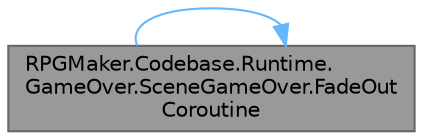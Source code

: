digraph "RPGMaker.Codebase.Runtime.GameOver.SceneGameOver.FadeOutCoroutine"
{
 // LATEX_PDF_SIZE
  bgcolor="transparent";
  edge [fontname=Helvetica,fontsize=10,labelfontname=Helvetica,labelfontsize=10];
  node [fontname=Helvetica,fontsize=10,shape=box,height=0.2,width=0.4];
  rankdir="RL";
  Node1 [id="Node000001",label="RPGMaker.Codebase.Runtime.\lGameOver.SceneGameOver.FadeOut\lCoroutine",height=0.2,width=0.4,color="gray40", fillcolor="grey60", style="filled", fontcolor="black",tooltip="😁 フェード・アウト・コルーチン"];
  Node1 -> Node1 [id="edge1_Node000001_Node000001",dir="back",color="steelblue1",style="solid",tooltip=" "];
}
